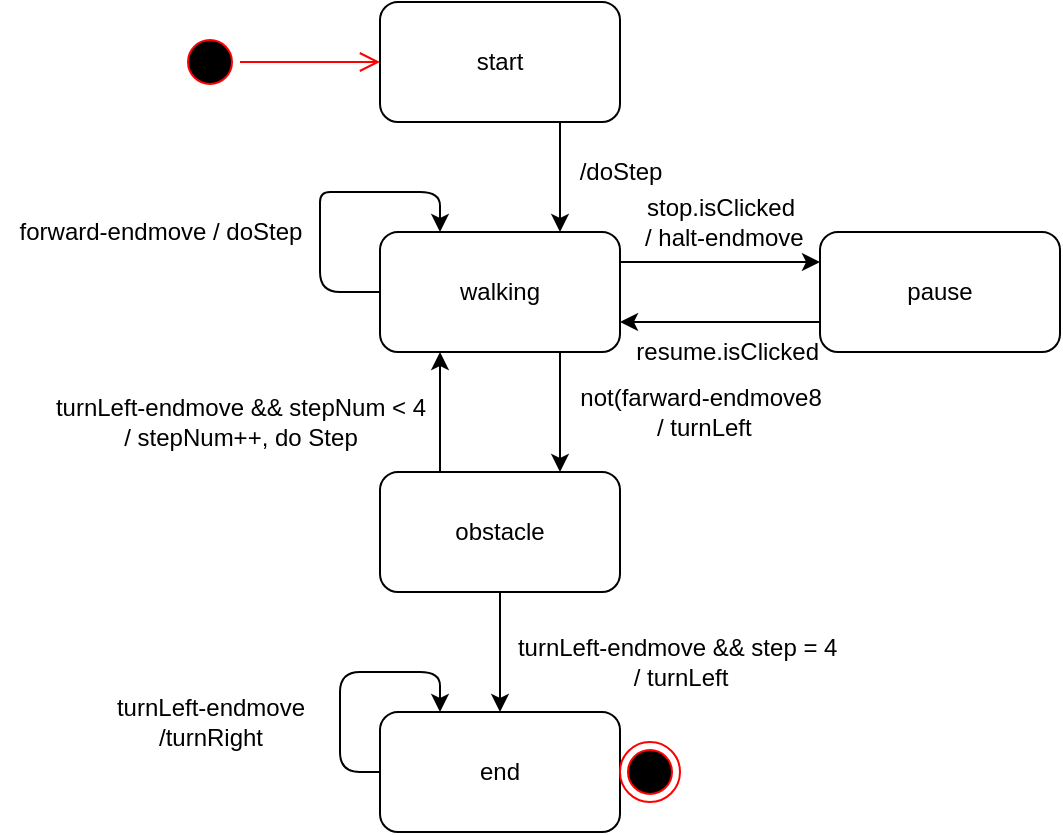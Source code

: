 <mxfile version="14.5.3" type="device"><diagram id="-42lCaC7Ru_NlY5K5RYX" name="Page-1"><mxGraphModel dx="686" dy="625" grid="1" gridSize="10" guides="1" tooltips="1" connect="1" arrows="1" fold="1" page="1" pageScale="1" pageWidth="850" pageHeight="1100" math="0" shadow="0"><root><mxCell id="0"/><mxCell id="1" parent="0"/><mxCell id="V_ryMGcynaad_pJPpEkX-1" value="" style="ellipse;html=1;shape=startState;fillColor=#000000;strokeColor=#ff0000;" vertex="1" parent="1"><mxGeometry x="350" y="20" width="30" height="30" as="geometry"/></mxCell><mxCell id="V_ryMGcynaad_pJPpEkX-2" value="" style="edgeStyle=orthogonalEdgeStyle;html=1;verticalAlign=bottom;endArrow=open;endSize=8;strokeColor=#ff0000;entryX=0;entryY=0.5;entryDx=0;entryDy=0;" edge="1" source="V_ryMGcynaad_pJPpEkX-1" parent="1" target="V_ryMGcynaad_pJPpEkX-3"><mxGeometry relative="1" as="geometry"><mxPoint x="430" y="35" as="targetPoint"/><Array as="points"/></mxGeometry></mxCell><mxCell id="V_ryMGcynaad_pJPpEkX-3" value="start" style="rounded=1;whiteSpace=wrap;html=1;" vertex="1" parent="1"><mxGeometry x="450" y="5" width="120" height="60" as="geometry"/></mxCell><mxCell id="V_ryMGcynaad_pJPpEkX-4" value="walking" style="rounded=1;whiteSpace=wrap;html=1;" vertex="1" parent="1"><mxGeometry x="450" y="120" width="120" height="60" as="geometry"/></mxCell><mxCell id="V_ryMGcynaad_pJPpEkX-5" value="obstacle" style="rounded=1;whiteSpace=wrap;html=1;" vertex="1" parent="1"><mxGeometry x="450" y="240" width="120" height="60" as="geometry"/></mxCell><mxCell id="V_ryMGcynaad_pJPpEkX-6" value="end" style="rounded=1;whiteSpace=wrap;html=1;" vertex="1" parent="1"><mxGeometry x="450" y="360" width="120" height="60" as="geometry"/></mxCell><mxCell id="V_ryMGcynaad_pJPpEkX-7" value="" style="endArrow=classic;html=1;exitX=0.75;exitY=1;exitDx=0;exitDy=0;entryX=0.75;entryY=0;entryDx=0;entryDy=0;" edge="1" parent="1" source="V_ryMGcynaad_pJPpEkX-3" target="V_ryMGcynaad_pJPpEkX-4"><mxGeometry width="50" height="50" relative="1" as="geometry"><mxPoint x="330" y="130" as="sourcePoint"/><mxPoint x="380" y="80" as="targetPoint"/></mxGeometry></mxCell><mxCell id="V_ryMGcynaad_pJPpEkX-8" value="/doStep" style="text;html=1;align=center;verticalAlign=middle;resizable=0;points=[];autosize=1;" vertex="1" parent="1"><mxGeometry x="540" y="80" width="60" height="20" as="geometry"/></mxCell><mxCell id="V_ryMGcynaad_pJPpEkX-9" value="" style="endArrow=classic;html=1;exitX=0;exitY=0.5;exitDx=0;exitDy=0;entryX=0.25;entryY=0;entryDx=0;entryDy=0;" edge="1" parent="1" source="V_ryMGcynaad_pJPpEkX-4" target="V_ryMGcynaad_pJPpEkX-4"><mxGeometry width="50" height="50" relative="1" as="geometry"><mxPoint x="330" y="130" as="sourcePoint"/><mxPoint x="380" y="80" as="targetPoint"/><Array as="points"><mxPoint x="420" y="150"/><mxPoint x="420" y="120"/><mxPoint x="420" y="100"/><mxPoint x="430" y="100"/><mxPoint x="480" y="100"/></Array></mxGeometry></mxCell><mxCell id="V_ryMGcynaad_pJPpEkX-10" value="forward-endmove / doStep" style="text;html=1;align=center;verticalAlign=middle;resizable=0;points=[];autosize=1;" vertex="1" parent="1"><mxGeometry x="260" y="110" width="160" height="20" as="geometry"/></mxCell><mxCell id="V_ryMGcynaad_pJPpEkX-11" value="" style="endArrow=classic;html=1;exitX=0.75;exitY=1;exitDx=0;exitDy=0;entryX=0.75;entryY=0;entryDx=0;entryDy=0;" edge="1" parent="1" source="V_ryMGcynaad_pJPpEkX-4" target="V_ryMGcynaad_pJPpEkX-5"><mxGeometry width="50" height="50" relative="1" as="geometry"><mxPoint x="330" y="230" as="sourcePoint"/><mxPoint x="380" y="180" as="targetPoint"/></mxGeometry></mxCell><mxCell id="V_ryMGcynaad_pJPpEkX-12" value="not(farward-endmove8&lt;br&gt;&amp;nbsp;/ turnLeft" style="text;html=1;align=center;verticalAlign=middle;resizable=0;points=[];autosize=1;" vertex="1" parent="1"><mxGeometry x="540" y="195" width="140" height="30" as="geometry"/></mxCell><mxCell id="V_ryMGcynaad_pJPpEkX-13" value="" style="endArrow=classic;html=1;exitX=0.25;exitY=0;exitDx=0;exitDy=0;entryX=0.25;entryY=1;entryDx=0;entryDy=0;" edge="1" parent="1" source="V_ryMGcynaad_pJPpEkX-5" target="V_ryMGcynaad_pJPpEkX-4"><mxGeometry width="50" height="50" relative="1" as="geometry"><mxPoint x="330" y="230" as="sourcePoint"/><mxPoint x="380" y="180" as="targetPoint"/></mxGeometry></mxCell><mxCell id="V_ryMGcynaad_pJPpEkX-14" value="turnLeft-endmove &amp;amp;&amp;amp; stepNum &amp;lt; 4 &lt;br&gt;/ stepNum++, do Step" style="text;html=1;align=center;verticalAlign=middle;resizable=0;points=[];autosize=1;" vertex="1" parent="1"><mxGeometry x="280" y="200" width="200" height="30" as="geometry"/></mxCell><mxCell id="V_ryMGcynaad_pJPpEkX-15" value="" style="endArrow=classic;html=1;exitX=0.5;exitY=1;exitDx=0;exitDy=0;entryX=0.5;entryY=0;entryDx=0;entryDy=0;" edge="1" parent="1" source="V_ryMGcynaad_pJPpEkX-5" target="V_ryMGcynaad_pJPpEkX-6"><mxGeometry width="50" height="50" relative="1" as="geometry"><mxPoint x="330" y="420" as="sourcePoint"/><mxPoint x="380" y="370" as="targetPoint"/></mxGeometry></mxCell><mxCell id="V_ryMGcynaad_pJPpEkX-16" value="turnLeft-endmove &amp;amp;&amp;amp; step = 4&amp;nbsp;&lt;br&gt;/ turnLeft" style="text;html=1;align=center;verticalAlign=middle;resizable=0;points=[];autosize=1;" vertex="1" parent="1"><mxGeometry x="510" y="320" width="180" height="30" as="geometry"/></mxCell><mxCell id="V_ryMGcynaad_pJPpEkX-17" value="" style="endArrow=classic;html=1;exitX=0;exitY=0.5;exitDx=0;exitDy=0;entryX=0.25;entryY=0;entryDx=0;entryDy=0;" edge="1" parent="1" source="V_ryMGcynaad_pJPpEkX-6" target="V_ryMGcynaad_pJPpEkX-6"><mxGeometry width="50" height="50" relative="1" as="geometry"><mxPoint x="330" y="420" as="sourcePoint"/><mxPoint x="380" y="370" as="targetPoint"/><Array as="points"><mxPoint x="430" y="390"/><mxPoint x="430" y="340"/><mxPoint x="480" y="340"/></Array></mxGeometry></mxCell><mxCell id="V_ryMGcynaad_pJPpEkX-18" value="turnLeft-endmove&lt;br&gt;/turnRight" style="text;html=1;align=center;verticalAlign=middle;resizable=0;points=[];autosize=1;" vertex="1" parent="1"><mxGeometry x="310" y="350" width="110" height="30" as="geometry"/></mxCell><mxCell id="V_ryMGcynaad_pJPpEkX-19" value="" style="ellipse;html=1;shape=endState;fillColor=#000000;strokeColor=#ff0000;" vertex="1" parent="1"><mxGeometry x="570" y="375" width="30" height="30" as="geometry"/></mxCell><mxCell id="V_ryMGcynaad_pJPpEkX-23" style="edgeStyle=orthogonalEdgeStyle;rounded=0;orthogonalLoop=1;jettySize=auto;html=1;exitX=0;exitY=0.75;exitDx=0;exitDy=0;entryX=1;entryY=0.75;entryDx=0;entryDy=0;" edge="1" parent="1" source="V_ryMGcynaad_pJPpEkX-20" target="V_ryMGcynaad_pJPpEkX-4"><mxGeometry relative="1" as="geometry"/></mxCell><mxCell id="V_ryMGcynaad_pJPpEkX-20" value="pause" style="rounded=1;whiteSpace=wrap;html=1;" vertex="1" parent="1"><mxGeometry x="670" y="120" width="120" height="60" as="geometry"/></mxCell><mxCell id="V_ryMGcynaad_pJPpEkX-21" value="" style="endArrow=classic;html=1;entryX=0;entryY=0.25;entryDx=0;entryDy=0;exitX=1;exitY=0.25;exitDx=0;exitDy=0;" edge="1" parent="1" source="V_ryMGcynaad_pJPpEkX-4" target="V_ryMGcynaad_pJPpEkX-20"><mxGeometry width="50" height="50" relative="1" as="geometry"><mxPoint x="490" y="310" as="sourcePoint"/><mxPoint x="540" y="260" as="targetPoint"/></mxGeometry></mxCell><mxCell id="V_ryMGcynaad_pJPpEkX-22" value="stop.isClicked&lt;br&gt;&amp;nbsp;/ halt-endmove" style="text;html=1;align=center;verticalAlign=middle;resizable=0;points=[];autosize=1;" vertex="1" parent="1"><mxGeometry x="570" y="100" width="100" height="30" as="geometry"/></mxCell><mxCell id="V_ryMGcynaad_pJPpEkX-24" value="resume.isClicked&amp;nbsp;" style="text;html=1;align=center;verticalAlign=middle;resizable=0;points=[];autosize=1;" vertex="1" parent="1"><mxGeometry x="570" y="170" width="110" height="20" as="geometry"/></mxCell></root></mxGraphModel></diagram></mxfile>